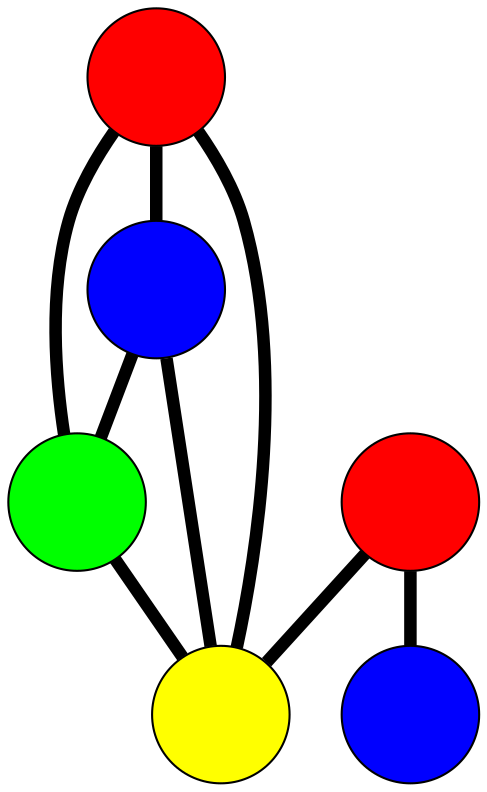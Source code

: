 graph G {
	graph [bb="-116.75,-189.77,101.95,272.4",
		overlap=false,
		sep=0.0,
		splines=true
	];
	node [color=black,
		fixedsize=true,
		fontname="Latin Modern Math",
		fontsize=42,
		height=.92,
		label="\N",
		penwidth=1,
		shape=circle,
		width=.92
	];
	edge [color=black,
		penwidth=6,
		style=bold
	];
	0	 [fillcolor=red,
		height=0.91667,
		label="",
		pos="-83.748,-91.324",
		style=filled,
		width=0.91667];
	2	 [fillcolor=blue,
		height=0.91667,
		label="",
		pos="-9.741,-156.77",
		style=filled,
		width=0.91667];
	0 -- 2	 [pos="-58.693,-113.48 -50.893,-120.38 -42.3,-127.98 -34.519,-134.86"];
	4	 [fillcolor=green,
		height=0.91667,
		label="",
		pos="68.951,-97.665",
		style=filled,
		width=0.91667];
	0 -- 4	 [pos="-50.615,-92.7 -25.002,-93.763 10.285,-95.229 35.882,-96.291"];
	5	 [fillcolor=yellow,
		height=0.91667,
		label="",
		pos="-4.0592,-11.162",
		style=filled,
		width=0.91667];
	0 -- 5	 [pos="-60.27,-67.706 -49.894,-57.269 -37.726,-45.029 -27.37,-34.611"];
	1	 [fillcolor=red,
		height=0.91667,
		label="",
		pos="0.058126,117.52",
		style=filled,
		width=0.91667];
	3	 [fillcolor=blue,
		height=0.91667,
		label="",
		pos="28.54,239.4",
		style=filled,
		width=0.91667];
	1 -- 3	 [pos="7.6159,149.86 11.736,167.49 16.821,189.25 20.947,206.91"];
	1 -- 5	 [pos="-1.0022,84.383 -1.6169,65.17 -2.3883,41.059 -3.0024,21.865"];
	2 -- 4	 [pos="16.9,-136.76 25.105,-130.6 34.134,-123.82 42.337,-117.65"];
	2 -- 5	 [pos="-8.4517,-123.73 -7.5251,-99.984 -6.2808,-68.098 -5.3532,-44.324"];
	4 -- 5	 [pos="47.44,-72.179 37.934,-60.916 26.786,-47.708 17.298,-36.466"];
}
